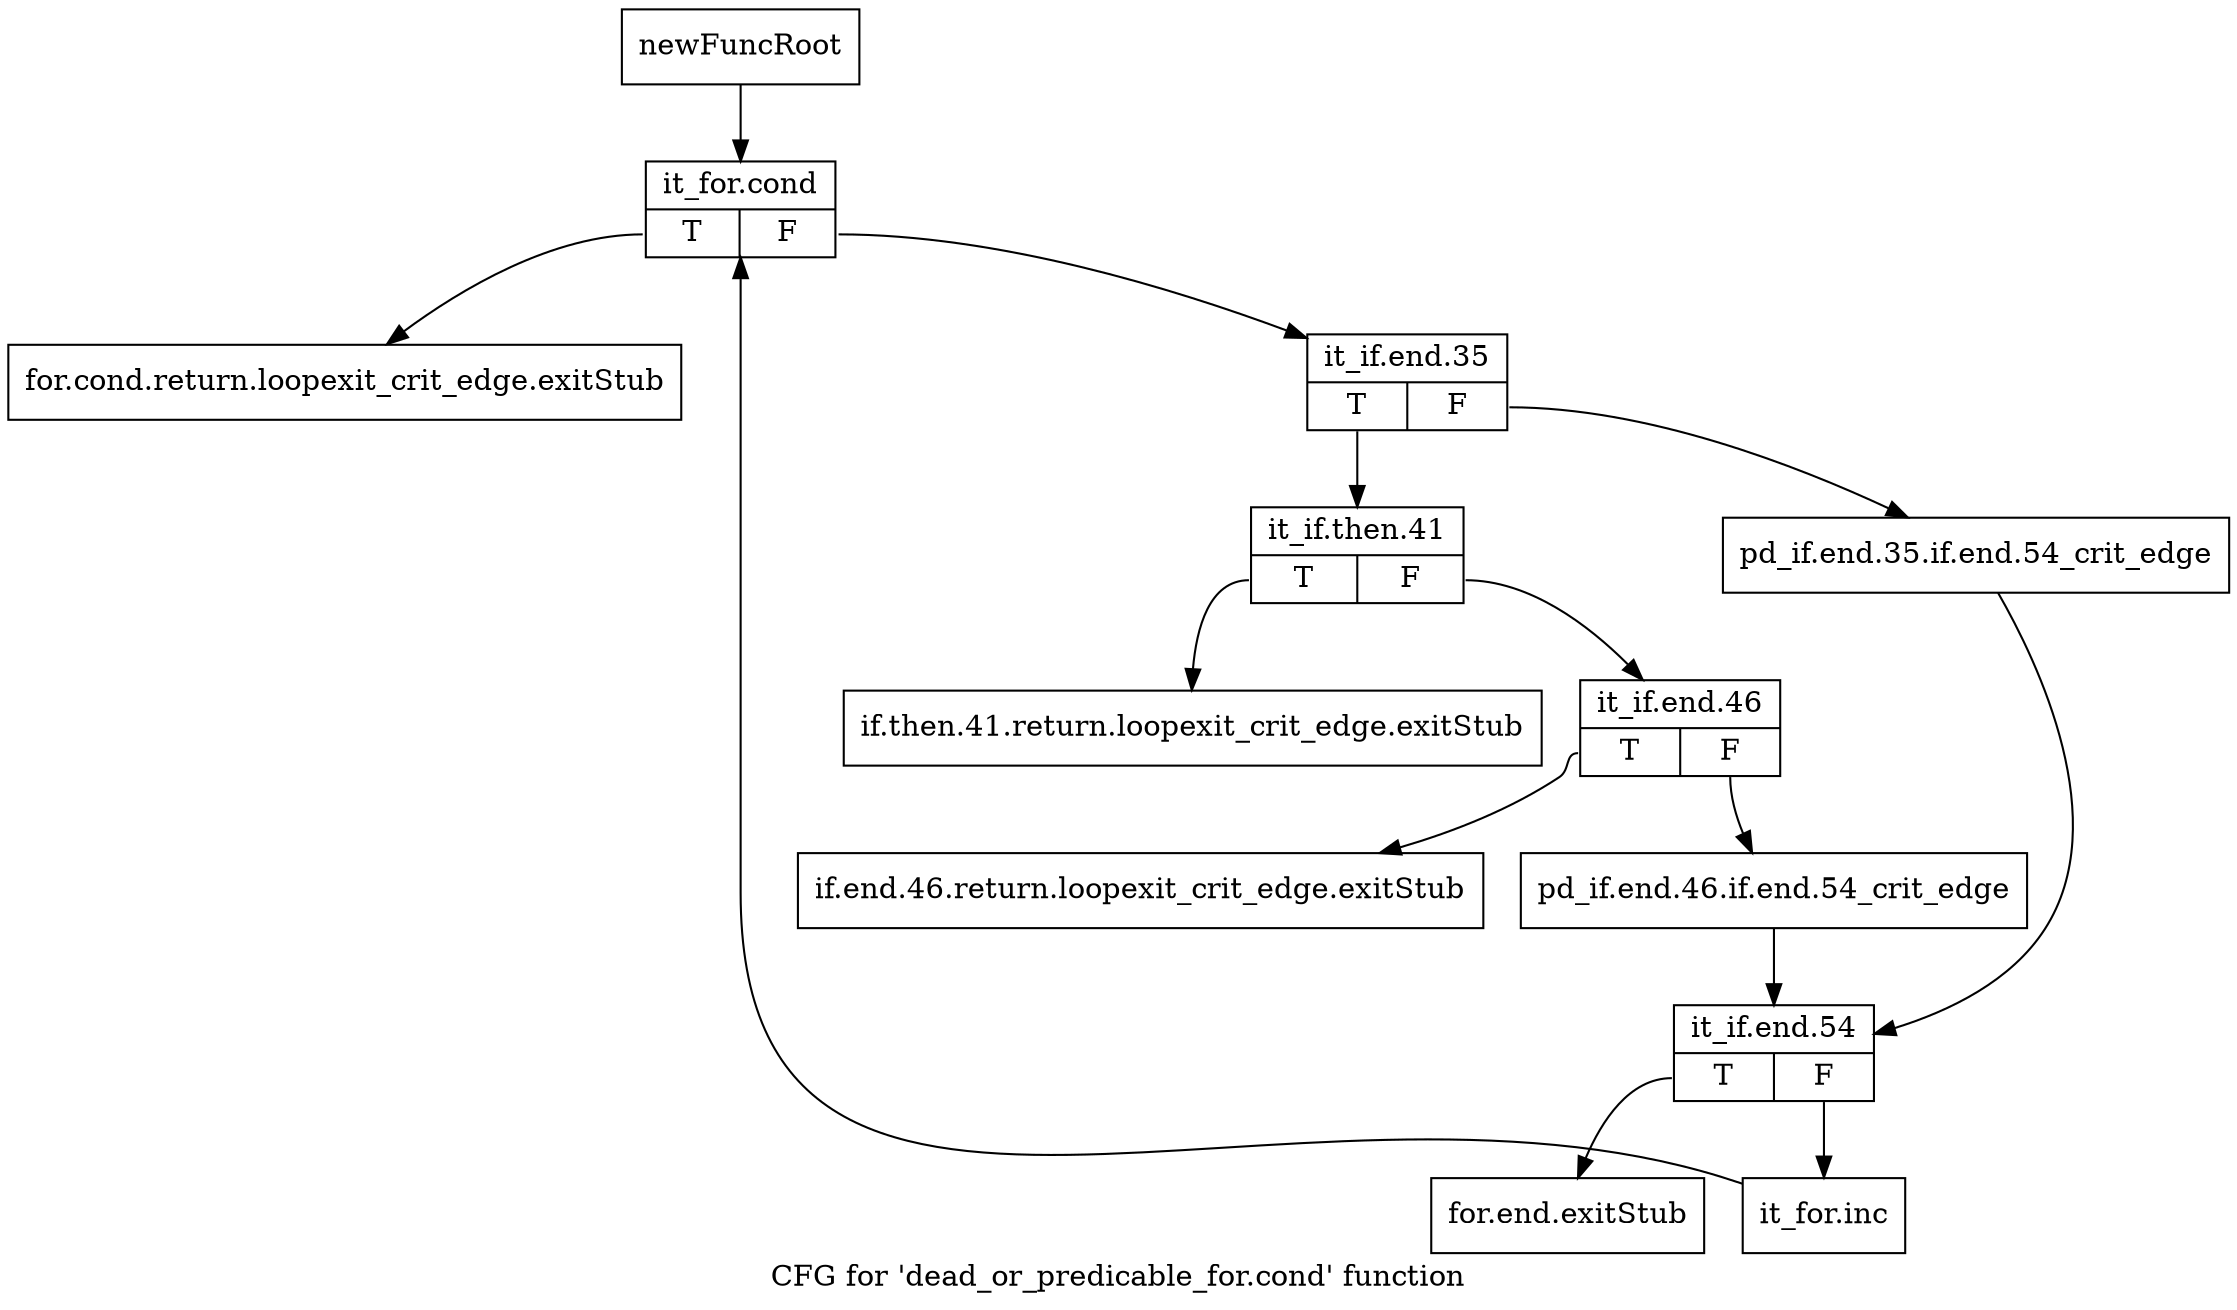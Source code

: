 digraph "CFG for 'dead_or_predicable_for.cond' function" {
	label="CFG for 'dead_or_predicable_for.cond' function";

	Node0xb2be2f0 [shape=record,label="{newFuncRoot}"];
	Node0xb2be2f0 -> Node0xb2df5b0;
	Node0xb2df080 [shape=record,label="{for.cond.return.loopexit_crit_edge.exitStub}"];
	Node0xb2df4c0 [shape=record,label="{if.then.41.return.loopexit_crit_edge.exitStub}"];
	Node0xb2df510 [shape=record,label="{if.end.46.return.loopexit_crit_edge.exitStub}"];
	Node0xb2df560 [shape=record,label="{for.end.exitStub}"];
	Node0xb2df5b0 [shape=record,label="{it_for.cond|{<s0>T|<s1>F}}"];
	Node0xb2df5b0:s0 -> Node0xb2df080;
	Node0xb2df5b0:s1 -> Node0xb2df600;
	Node0xb2df600 [shape=record,label="{it_if.end.35|{<s0>T|<s1>F}}"];
	Node0xb2df600:s0 -> Node0xb2df6a0;
	Node0xb2df600:s1 -> Node0xb2df650;
	Node0xb2df650 [shape=record,label="{pd_if.end.35.if.end.54_crit_edge}"];
	Node0xb2df650 -> Node0xb2df790;
	Node0xb2df6a0 [shape=record,label="{it_if.then.41|{<s0>T|<s1>F}}"];
	Node0xb2df6a0:s0 -> Node0xb2df4c0;
	Node0xb2df6a0:s1 -> Node0xb2df6f0;
	Node0xb2df6f0 [shape=record,label="{it_if.end.46|{<s0>T|<s1>F}}"];
	Node0xb2df6f0:s0 -> Node0xb2df510;
	Node0xb2df6f0:s1 -> Node0xb2df740;
	Node0xb2df740 [shape=record,label="{pd_if.end.46.if.end.54_crit_edge}"];
	Node0xb2df740 -> Node0xb2df790;
	Node0xb2df790 [shape=record,label="{it_if.end.54|{<s0>T|<s1>F}}"];
	Node0xb2df790:s0 -> Node0xb2df560;
	Node0xb2df790:s1 -> Node0xb2df7e0;
	Node0xb2df7e0 [shape=record,label="{it_for.inc}"];
	Node0xb2df7e0 -> Node0xb2df5b0;
}
